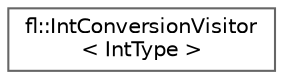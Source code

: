 digraph "Graphical Class Hierarchy"
{
 // INTERACTIVE_SVG=YES
 // LATEX_PDF_SIZE
  bgcolor="transparent";
  edge [fontname=Helvetica,fontsize=10,labelfontname=Helvetica,labelfontsize=10];
  node [fontname=Helvetica,fontsize=10,shape=box,height=0.2,width=0.4];
  rankdir="LR";
  Node0 [id="Node000000",label="fl::IntConversionVisitor\l\< IntType \>",height=0.2,width=0.4,color="grey40", fillcolor="white", style="filled",URL="$d7/dda/structfl_1_1_int_conversion_visitor.html",tooltip=" "];
}
